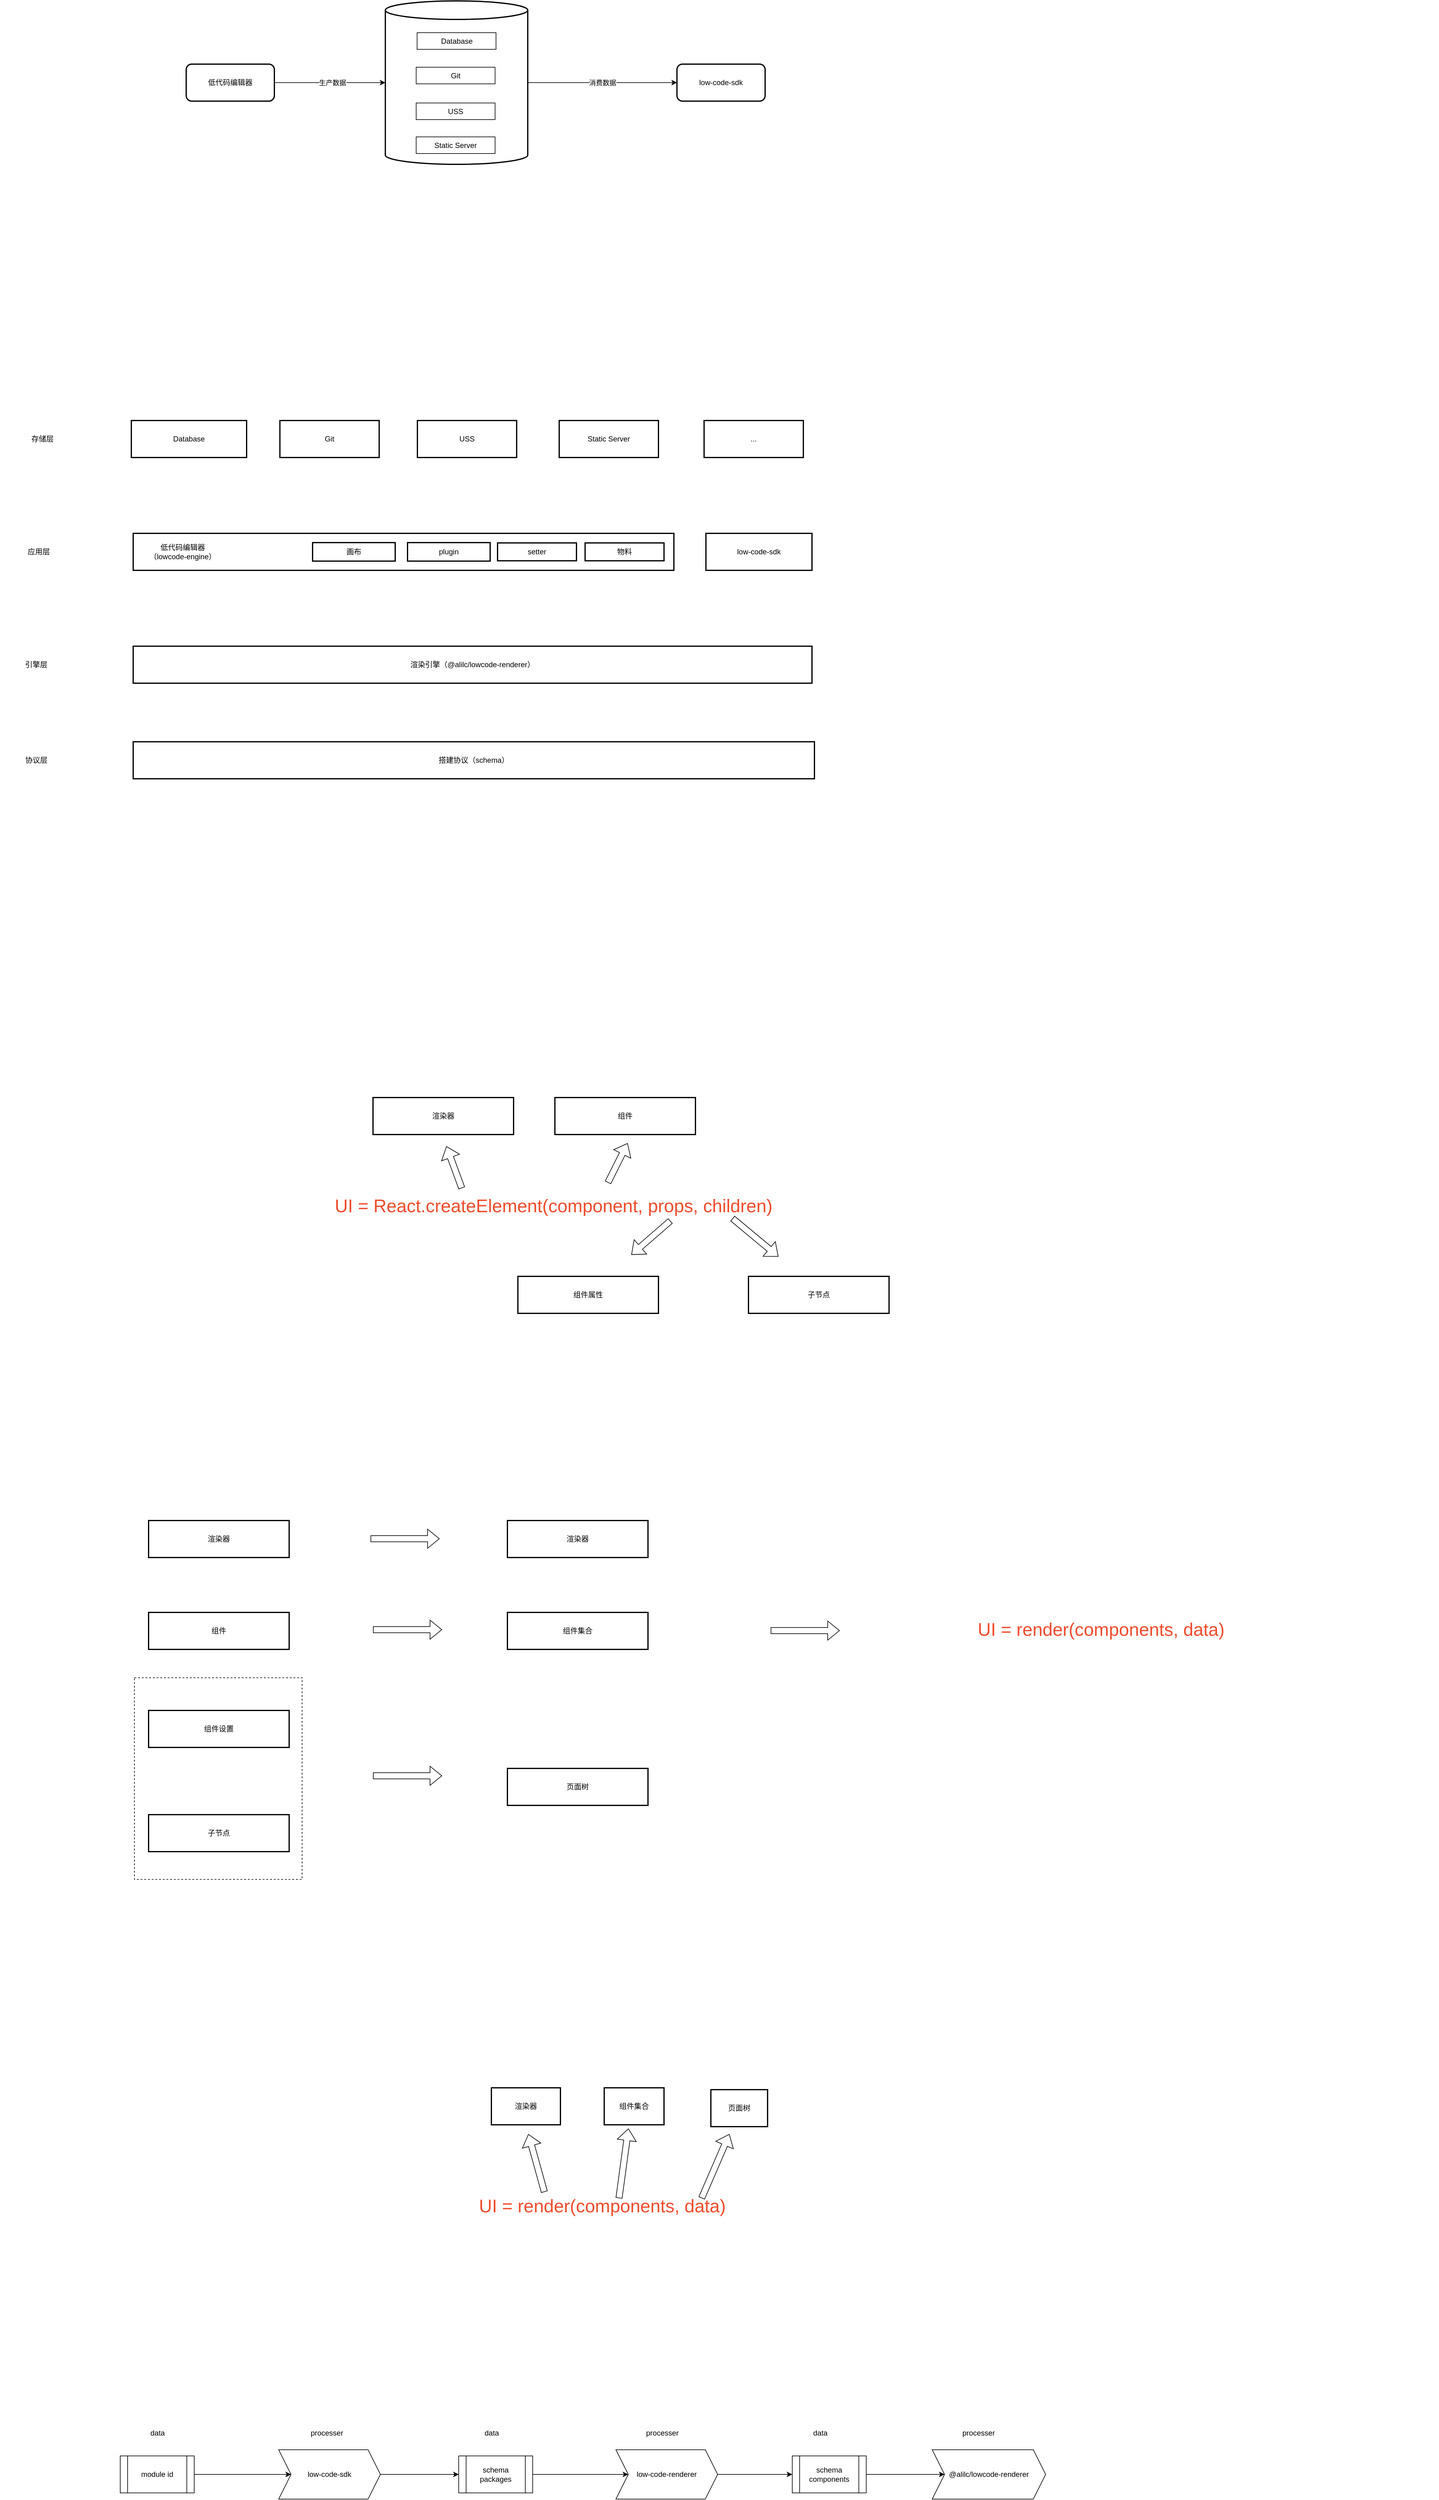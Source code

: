 <mxfile version="22.1.18" type="github">
  <diagram name="第 1 页" id="Ru8qunhcTC8Fts-bk-nv">
    <mxGraphModel dx="2860" dy="1966" grid="0" gridSize="10" guides="1" tooltips="1" connect="1" arrows="1" fold="1" page="0" pageScale="1" pageWidth="827" pageHeight="1169" math="0" shadow="0">
      <root>
        <mxCell id="0" />
        <mxCell id="1" parent="0" />
        <mxCell id="tGqpz7tcLyGyesHKDpgI-28" value="" style="rounded=0;whiteSpace=wrap;html=1;dashed=1;" parent="1" vertex="1">
          <mxGeometry x="-497" y="2130" width="272" height="327" as="geometry" />
        </mxCell>
        <mxCell id="WdwnKccdSxa5qRJBsbH4-1" value="渲染引擎（@alilc/lowcode-renderer）" style="rounded=0;whiteSpace=wrap;html=1;strokeWidth=2;" parent="1" vertex="1">
          <mxGeometry x="-499" y="457" width="1101" height="60" as="geometry" />
        </mxCell>
        <mxCell id="WdwnKccdSxa5qRJBsbH4-5" value="" style="rounded=0;whiteSpace=wrap;html=1;strokeWidth=2;" parent="1" vertex="1">
          <mxGeometry x="-499" y="274" width="877" height="60" as="geometry" />
        </mxCell>
        <mxCell id="WdwnKccdSxa5qRJBsbH4-6" value="引擎层" style="text;html=1;strokeColor=none;fillColor=none;align=center;verticalAlign=middle;whiteSpace=wrap;rounded=0;" parent="1" vertex="1">
          <mxGeometry x="-715" y="472" width="118" height="30" as="geometry" />
        </mxCell>
        <mxCell id="WdwnKccdSxa5qRJBsbH4-7" value="协议层" style="text;html=1;strokeColor=none;fillColor=none;align=center;verticalAlign=middle;whiteSpace=wrap;rounded=0;" parent="1" vertex="1">
          <mxGeometry x="-686" y="627" width="60" height="30" as="geometry" />
        </mxCell>
        <mxCell id="WdwnKccdSxa5qRJBsbH4-8" value="搭建协议（schema）" style="rounded=0;whiteSpace=wrap;html=1;strokeWidth=2;" parent="1" vertex="1">
          <mxGeometry x="-499" y="612" width="1105" height="60" as="geometry" />
        </mxCell>
        <mxCell id="WdwnKccdSxa5qRJBsbH4-9" value="low-code-sdk" style="rounded=0;whiteSpace=wrap;html=1;strokeWidth=2;" parent="1" vertex="1">
          <mxGeometry x="430" y="274" width="172" height="60" as="geometry" />
        </mxCell>
        <mxCell id="WdwnKccdSxa5qRJBsbH4-10" value="应用层" style="text;html=1;strokeColor=none;fillColor=none;align=center;verticalAlign=middle;whiteSpace=wrap;rounded=0;" parent="1" vertex="1">
          <mxGeometry x="-711" y="289" width="118" height="30" as="geometry" />
        </mxCell>
        <mxCell id="tGqpz7tcLyGyesHKDpgI-4" value="plugin" style="rounded=0;whiteSpace=wrap;html=1;strokeWidth=2;" parent="1" vertex="1">
          <mxGeometry x="-54" y="289" width="134" height="30" as="geometry" />
        </mxCell>
        <mxCell id="tGqpz7tcLyGyesHKDpgI-5" value="setter" style="rounded=0;whiteSpace=wrap;html=1;strokeWidth=2;" parent="1" vertex="1">
          <mxGeometry x="92" y="289.5" width="128" height="29" as="geometry" />
        </mxCell>
        <mxCell id="tGqpz7tcLyGyesHKDpgI-6" value="低代码编辑器&lt;br&gt;（lowcode-engine）" style="text;html=1;strokeColor=none;fillColor=none;align=center;verticalAlign=middle;whiteSpace=wrap;rounded=0;" parent="1" vertex="1">
          <mxGeometry x="-497" y="289" width="157" height="30" as="geometry" />
        </mxCell>
        <mxCell id="tGqpz7tcLyGyesHKDpgI-7" value="物料" style="rounded=0;whiteSpace=wrap;html=1;strokeWidth=2;" parent="1" vertex="1">
          <mxGeometry x="234" y="289.5" width="128" height="29" as="geometry" />
        </mxCell>
        <mxCell id="tGqpz7tcLyGyesHKDpgI-8" value="&lt;p style=&quot;line-height: 1.2; margin-top: 0pt; margin-bottom: 0pt;&quot; dir=&quot;ltr&quot;&gt;&lt;/p&gt;&lt;div&gt;&lt;/div&gt;&lt;span style=&quot;font-size: 22pt; font-family: Arial, sans-serif; color: rgb(238, 77, 45); background-color: transparent; font-variant-numeric: normal; font-variant-east-asian: normal; font-variant-alternates: normal; font-variant-position: normal; vertical-align: baseline;&quot;&gt;UI = React.createElement(component, props, children)&lt;/span&gt;&lt;p&gt;&lt;/p&gt;&lt;span id=&quot;docs-internal-guid-0cc672cc-7fff-4d5a-5a06-22df13a6e09c&quot;&gt;&lt;/span&gt;" style="text;html=1;strokeColor=none;fillColor=none;align=center;verticalAlign=middle;whiteSpace=wrap;rounded=0;" parent="1" vertex="1">
          <mxGeometry x="-364" y="1355" width="1094" height="30" as="geometry" />
        </mxCell>
        <mxCell id="tGqpz7tcLyGyesHKDpgI-10" value="渲染器" style="rounded=0;whiteSpace=wrap;html=1;strokeWidth=2;" parent="1" vertex="1">
          <mxGeometry x="-110" y="1189" width="228" height="60" as="geometry" />
        </mxCell>
        <mxCell id="tGqpz7tcLyGyesHKDpgI-11" value="组件属性" style="rounded=0;whiteSpace=wrap;html=1;strokeWidth=2;" parent="1" vertex="1">
          <mxGeometry x="125" y="1479" width="228" height="60" as="geometry" />
        </mxCell>
        <mxCell id="tGqpz7tcLyGyesHKDpgI-12" value="组件" style="rounded=0;whiteSpace=wrap;html=1;strokeWidth=2;" parent="1" vertex="1">
          <mxGeometry x="185" y="1189" width="228" height="60" as="geometry" />
        </mxCell>
        <mxCell id="tGqpz7tcLyGyesHKDpgI-13" value="子节点" style="rounded=0;whiteSpace=wrap;html=1;strokeWidth=2;" parent="1" vertex="1">
          <mxGeometry x="499" y="1479" width="228" height="60" as="geometry" />
        </mxCell>
        <mxCell id="tGqpz7tcLyGyesHKDpgI-14" value="" style="shape=flexArrow;endArrow=classic;html=1;rounded=0;" parent="1" edge="1">
          <mxGeometry width="50" height="50" relative="1" as="geometry">
            <mxPoint x="34" y="1336" as="sourcePoint" />
            <mxPoint x="9" y="1268" as="targetPoint" />
          </mxGeometry>
        </mxCell>
        <mxCell id="tGqpz7tcLyGyesHKDpgI-15" value="" style="shape=flexArrow;endArrow=classic;html=1;rounded=0;" parent="1" edge="1">
          <mxGeometry width="50" height="50" relative="1" as="geometry">
            <mxPoint x="271" y="1327" as="sourcePoint" />
            <mxPoint x="303" y="1263" as="targetPoint" />
          </mxGeometry>
        </mxCell>
        <mxCell id="tGqpz7tcLyGyesHKDpgI-16" value="" style="shape=flexArrow;endArrow=classic;html=1;rounded=0;" parent="1" edge="1">
          <mxGeometry width="50" height="50" relative="1" as="geometry">
            <mxPoint x="372.41" y="1389" as="sourcePoint" />
            <mxPoint x="308.998" y="1444" as="targetPoint" />
          </mxGeometry>
        </mxCell>
        <mxCell id="tGqpz7tcLyGyesHKDpgI-17" value="" style="shape=flexArrow;endArrow=classic;html=1;rounded=0;" parent="1" edge="1">
          <mxGeometry width="50" height="50" relative="1" as="geometry">
            <mxPoint x="473" y="1385" as="sourcePoint" />
            <mxPoint x="547.59" y="1447" as="targetPoint" />
          </mxGeometry>
        </mxCell>
        <mxCell id="tGqpz7tcLyGyesHKDpgI-18" value="渲染器" style="rounded=0;whiteSpace=wrap;html=1;strokeWidth=2;" parent="1" vertex="1">
          <mxGeometry x="-474" y="1875" width="228" height="60" as="geometry" />
        </mxCell>
        <mxCell id="tGqpz7tcLyGyesHKDpgI-19" value="组件" style="rounded=0;whiteSpace=wrap;html=1;strokeWidth=2;" parent="1" vertex="1">
          <mxGeometry x="-474" y="2024" width="228" height="60" as="geometry" />
        </mxCell>
        <mxCell id="tGqpz7tcLyGyesHKDpgI-20" value="组件设置" style="rounded=0;whiteSpace=wrap;html=1;strokeWidth=2;" parent="1" vertex="1">
          <mxGeometry x="-474" y="2183" width="228" height="60" as="geometry" />
        </mxCell>
        <mxCell id="tGqpz7tcLyGyesHKDpgI-21" value="子节点" style="rounded=0;whiteSpace=wrap;html=1;strokeWidth=2;" parent="1" vertex="1">
          <mxGeometry x="-474" y="2352" width="228" height="60" as="geometry" />
        </mxCell>
        <mxCell id="tGqpz7tcLyGyesHKDpgI-22" value="渲染器" style="rounded=0;whiteSpace=wrap;html=1;strokeWidth=2;" parent="1" vertex="1">
          <mxGeometry x="108" y="1875" width="228" height="60" as="geometry" />
        </mxCell>
        <mxCell id="tGqpz7tcLyGyesHKDpgI-23" value="组件集合" style="rounded=0;whiteSpace=wrap;html=1;strokeWidth=2;" parent="1" vertex="1">
          <mxGeometry x="108" y="2024" width="228" height="60" as="geometry" />
        </mxCell>
        <mxCell id="tGqpz7tcLyGyesHKDpgI-24" value="页面树" style="rounded=0;whiteSpace=wrap;html=1;strokeWidth=2;" parent="1" vertex="1">
          <mxGeometry x="108" y="2277" width="228" height="60" as="geometry" />
        </mxCell>
        <mxCell id="tGqpz7tcLyGyesHKDpgI-25" value="" style="shape=flexArrow;endArrow=classic;html=1;rounded=0;" parent="1" edge="1">
          <mxGeometry width="50" height="50" relative="1" as="geometry">
            <mxPoint x="-114" y="1904.5" as="sourcePoint" />
            <mxPoint x="-2" y="1904.5" as="targetPoint" />
          </mxGeometry>
        </mxCell>
        <mxCell id="tGqpz7tcLyGyesHKDpgI-26" value="" style="shape=flexArrow;endArrow=classic;html=1;rounded=0;" parent="1" edge="1">
          <mxGeometry width="50" height="50" relative="1" as="geometry">
            <mxPoint x="-110" y="2052" as="sourcePoint" />
            <mxPoint x="2" y="2052" as="targetPoint" />
          </mxGeometry>
        </mxCell>
        <mxCell id="tGqpz7tcLyGyesHKDpgI-27" value="" style="shape=flexArrow;endArrow=classic;html=1;rounded=0;" parent="1" edge="1">
          <mxGeometry width="50" height="50" relative="1" as="geometry">
            <mxPoint x="-110" y="2289" as="sourcePoint" />
            <mxPoint x="2" y="2289" as="targetPoint" />
          </mxGeometry>
        </mxCell>
        <mxCell id="tGqpz7tcLyGyesHKDpgI-29" value="" style="shape=flexArrow;endArrow=classic;html=1;rounded=0;" parent="1" edge="1">
          <mxGeometry width="50" height="50" relative="1" as="geometry">
            <mxPoint x="535" y="2053.5" as="sourcePoint" />
            <mxPoint x="647" y="2053.5" as="targetPoint" />
          </mxGeometry>
        </mxCell>
        <mxCell id="tGqpz7tcLyGyesHKDpgI-30" value="&lt;p style=&quot;line-height: 1.2; margin-top: 0pt; margin-bottom: 0pt;&quot; dir=&quot;ltr&quot;&gt;&lt;/p&gt;&lt;div&gt;&lt;/div&gt;&lt;span style=&quot;font-size: 22pt; font-family: Arial, sans-serif; color: rgb(238, 77, 45); background-color: transparent; font-variant-numeric: normal; font-variant-east-asian: normal; font-variant-alternates: normal; font-variant-position: normal; vertical-align: baseline;&quot;&gt;UI = render(components, data)&lt;/span&gt;&lt;p&gt;&lt;/p&gt;&lt;span id=&quot;docs-internal-guid-0cc672cc-7fff-4d5a-5a06-22df13a6e09c&quot;&gt;&lt;/span&gt;" style="text;html=1;strokeColor=none;fillColor=none;align=center;verticalAlign=middle;whiteSpace=wrap;rounded=0;" parent="1" vertex="1">
          <mxGeometry x="524" y="2042" width="1094" height="30" as="geometry" />
        </mxCell>
        <mxCell id="tGqpz7tcLyGyesHKDpgI-31" value="&lt;p style=&quot;line-height: 1.2; margin-top: 0pt; margin-bottom: 0pt;&quot; dir=&quot;ltr&quot;&gt;&lt;/p&gt;&lt;div&gt;&lt;/div&gt;&lt;span style=&quot;font-size: 22pt; font-family: Arial, sans-serif; color: rgb(238, 77, 45); background-color: transparent; font-variant-numeric: normal; font-variant-east-asian: normal; font-variant-alternates: normal; font-variant-position: normal; vertical-align: baseline;&quot;&gt;UI = render(components, data)&lt;/span&gt;&lt;p&gt;&lt;/p&gt;&lt;span id=&quot;docs-internal-guid-0cc672cc-7fff-4d5a-5a06-22df13a6e09c&quot;&gt;&lt;/span&gt;" style="text;html=1;strokeColor=none;fillColor=none;align=center;verticalAlign=middle;whiteSpace=wrap;rounded=0;" parent="1" vertex="1">
          <mxGeometry x="-285" y="2977" width="1094" height="30" as="geometry" />
        </mxCell>
        <mxCell id="tGqpz7tcLyGyesHKDpgI-33" value="渲染器" style="rounded=0;whiteSpace=wrap;html=1;strokeWidth=2;" parent="1" vertex="1">
          <mxGeometry x="82" y="2795" width="112" height="60" as="geometry" />
        </mxCell>
        <mxCell id="tGqpz7tcLyGyesHKDpgI-34" value="" style="shape=flexArrow;endArrow=classic;html=1;rounded=0;" parent="1" edge="1">
          <mxGeometry width="50" height="50" relative="1" as="geometry">
            <mxPoint x="168" y="2964" as="sourcePoint" />
            <mxPoint x="142" y="2870" as="targetPoint" />
          </mxGeometry>
        </mxCell>
        <mxCell id="tGqpz7tcLyGyesHKDpgI-35" value="组件集合" style="rounded=0;whiteSpace=wrap;html=1;strokeWidth=2;" parent="1" vertex="1">
          <mxGeometry x="265" y="2795" width="97" height="60" as="geometry" />
        </mxCell>
        <mxCell id="tGqpz7tcLyGyesHKDpgI-36" value="" style="shape=flexArrow;endArrow=classic;html=1;rounded=0;exitX=0.55;exitY=-0.033;exitDx=0;exitDy=0;exitPerimeter=0;" parent="1" edge="1">
          <mxGeometry width="50" height="50" relative="1" as="geometry">
            <mxPoint x="289.0" y="2974.01" as="sourcePoint" />
            <mxPoint x="304.3" y="2861" as="targetPoint" />
          </mxGeometry>
        </mxCell>
        <mxCell id="tGqpz7tcLyGyesHKDpgI-37" value="页面树" style="rounded=0;whiteSpace=wrap;html=1;strokeWidth=2;" parent="1" vertex="1">
          <mxGeometry x="438" y="2798" width="92" height="60" as="geometry" />
        </mxCell>
        <mxCell id="tGqpz7tcLyGyesHKDpgI-38" value="" style="shape=flexArrow;endArrow=classic;html=1;rounded=0;" parent="1" edge="1">
          <mxGeometry width="50" height="50" relative="1" as="geometry">
            <mxPoint x="423" y="2974" as="sourcePoint" />
            <mxPoint x="468" y="2870" as="targetPoint" />
          </mxGeometry>
        </mxCell>
        <mxCell id="tGqpz7tcLyGyesHKDpgI-41" value="存储层" style="text;html=1;strokeColor=none;fillColor=none;align=center;verticalAlign=middle;whiteSpace=wrap;rounded=0;" parent="1" vertex="1">
          <mxGeometry x="-705" y="106" width="118" height="30" as="geometry" />
        </mxCell>
        <mxCell id="tGqpz7tcLyGyesHKDpgI-42" value="Database" style="rounded=0;whiteSpace=wrap;html=1;strokeWidth=2;" parent="1" vertex="1">
          <mxGeometry x="-502" y="91" width="187" height="60" as="geometry" />
        </mxCell>
        <mxCell id="tGqpz7tcLyGyesHKDpgI-43" value="Git" style="rounded=0;whiteSpace=wrap;html=1;strokeWidth=2;" parent="1" vertex="1">
          <mxGeometry x="-261" y="91" width="161" height="60" as="geometry" />
        </mxCell>
        <mxCell id="tGqpz7tcLyGyesHKDpgI-44" value="USS" style="rounded=0;whiteSpace=wrap;html=1;strokeWidth=2;" parent="1" vertex="1">
          <mxGeometry x="-38" y="91" width="161" height="60" as="geometry" />
        </mxCell>
        <mxCell id="tGqpz7tcLyGyesHKDpgI-45" value="Static Server" style="rounded=0;whiteSpace=wrap;html=1;strokeWidth=2;" parent="1" vertex="1">
          <mxGeometry x="192" y="91" width="161" height="60" as="geometry" />
        </mxCell>
        <mxCell id="tGqpz7tcLyGyesHKDpgI-48" style="edgeStyle=orthogonalEdgeStyle;rounded=0;orthogonalLoop=1;jettySize=auto;html=1;" parent="1" source="tGqpz7tcLyGyesHKDpgI-46" target="tGqpz7tcLyGyesHKDpgI-47" edge="1">
          <mxGeometry relative="1" as="geometry" />
        </mxCell>
        <mxCell id="tGqpz7tcLyGyesHKDpgI-49" value="生产数据" style="edgeLabel;html=1;align=center;verticalAlign=middle;resizable=0;points=[];" parent="tGqpz7tcLyGyesHKDpgI-48" vertex="1" connectable="0">
          <mxGeometry x="0.022" y="3" relative="1" as="geometry">
            <mxPoint x="2" y="3" as="offset" />
          </mxGeometry>
        </mxCell>
        <mxCell id="tGqpz7tcLyGyesHKDpgI-46" value="低代码编辑器" style="rounded=1;whiteSpace=wrap;html=1;strokeWidth=2;" parent="1" vertex="1">
          <mxGeometry x="-413" y="-487" width="143" height="60" as="geometry" />
        </mxCell>
        <mxCell id="tGqpz7tcLyGyesHKDpgI-56" value="消费数据" style="edgeStyle=orthogonalEdgeStyle;rounded=0;orthogonalLoop=1;jettySize=auto;html=1;" parent="1" source="tGqpz7tcLyGyesHKDpgI-47" target="tGqpz7tcLyGyesHKDpgI-57" edge="1">
          <mxGeometry relative="1" as="geometry">
            <mxPoint x="276.5" y="-457" as="targetPoint" />
          </mxGeometry>
        </mxCell>
        <mxCell id="tGqpz7tcLyGyesHKDpgI-47" value="" style="shape=cylinder3;whiteSpace=wrap;html=1;boundedLbl=1;backgroundOutline=1;size=15;strokeWidth=2;" parent="1" vertex="1">
          <mxGeometry x="-90" y="-589.5" width="231" height="265" as="geometry" />
        </mxCell>
        <mxCell id="tGqpz7tcLyGyesHKDpgI-50" value="Database" style="rounded=0;whiteSpace=wrap;html=1;strokeWidth=1;" parent="1" vertex="1">
          <mxGeometry x="-38.5" y="-538" width="128" height="27" as="geometry" />
        </mxCell>
        <mxCell id="tGqpz7tcLyGyesHKDpgI-51" value="Git" style="rounded=0;whiteSpace=wrap;html=1;strokeWidth=1;" parent="1" vertex="1">
          <mxGeometry x="-40" y="-482" width="128" height="27" as="geometry" />
        </mxCell>
        <mxCell id="tGqpz7tcLyGyesHKDpgI-52" value="USS" style="rounded=0;whiteSpace=wrap;html=1;strokeWidth=1;" parent="1" vertex="1">
          <mxGeometry x="-40" y="-424" width="128" height="27" as="geometry" />
        </mxCell>
        <mxCell id="tGqpz7tcLyGyesHKDpgI-53" value="Static Server" style="rounded=0;whiteSpace=wrap;html=1;strokeWidth=1;" parent="1" vertex="1">
          <mxGeometry x="-40" y="-369" width="128" height="27" as="geometry" />
        </mxCell>
        <mxCell id="tGqpz7tcLyGyesHKDpgI-54" value="..." style="rounded=0;whiteSpace=wrap;html=1;strokeWidth=2;" parent="1" vertex="1">
          <mxGeometry x="427" y="91" width="161" height="60" as="geometry" />
        </mxCell>
        <mxCell id="tGqpz7tcLyGyesHKDpgI-57" value="low-code-sdk" style="rounded=1;whiteSpace=wrap;html=1;strokeWidth=2;" parent="1" vertex="1">
          <mxGeometry x="383" y="-487" width="143" height="60" as="geometry" />
        </mxCell>
        <mxCell id="tGqpz7tcLyGyesHKDpgI-58" value="画布" style="rounded=0;whiteSpace=wrap;html=1;strokeWidth=2;" parent="1" vertex="1">
          <mxGeometry x="-208" y="289" width="134" height="30" as="geometry" />
        </mxCell>
        <mxCell id="9NOWo0rBL_ovNi0zvGbZ-9" style="edgeStyle=orthogonalEdgeStyle;rounded=0;orthogonalLoop=1;jettySize=auto;html=1;" edge="1" parent="1" source="9NOWo0rBL_ovNi0zvGbZ-2" target="9NOWo0rBL_ovNi0zvGbZ-8">
          <mxGeometry relative="1" as="geometry" />
        </mxCell>
        <mxCell id="9NOWo0rBL_ovNi0zvGbZ-2" value="low-code-sdk" style="shape=step;perimeter=stepPerimeter;whiteSpace=wrap;html=1;fixedSize=1;" vertex="1" parent="1">
          <mxGeometry x="-263" y="3382" width="165" height="80" as="geometry" />
        </mxCell>
        <mxCell id="9NOWo0rBL_ovNi0zvGbZ-7" style="edgeStyle=orthogonalEdgeStyle;rounded=0;orthogonalLoop=1;jettySize=auto;html=1;" edge="1" parent="1" source="9NOWo0rBL_ovNi0zvGbZ-6" target="9NOWo0rBL_ovNi0zvGbZ-2">
          <mxGeometry relative="1" as="geometry" />
        </mxCell>
        <mxCell id="9NOWo0rBL_ovNi0zvGbZ-6" value="module id" style="shape=process;whiteSpace=wrap;html=1;backgroundOutline=1;" vertex="1" parent="1">
          <mxGeometry x="-520" y="3392" width="120" height="60" as="geometry" />
        </mxCell>
        <mxCell id="9NOWo0rBL_ovNi0zvGbZ-11" style="edgeStyle=orthogonalEdgeStyle;rounded=0;orthogonalLoop=1;jettySize=auto;html=1;" edge="1" parent="1" source="9NOWo0rBL_ovNi0zvGbZ-8" target="9NOWo0rBL_ovNi0zvGbZ-10">
          <mxGeometry relative="1" as="geometry" />
        </mxCell>
        <mxCell id="9NOWo0rBL_ovNi0zvGbZ-8" value="schema&lt;br&gt;packages" style="shape=process;whiteSpace=wrap;html=1;backgroundOutline=1;" vertex="1" parent="1">
          <mxGeometry x="29" y="3392" width="120" height="60" as="geometry" />
        </mxCell>
        <mxCell id="9NOWo0rBL_ovNi0zvGbZ-13" style="edgeStyle=orthogonalEdgeStyle;rounded=0;orthogonalLoop=1;jettySize=auto;html=1;" edge="1" parent="1" source="9NOWo0rBL_ovNi0zvGbZ-10" target="9NOWo0rBL_ovNi0zvGbZ-12">
          <mxGeometry relative="1" as="geometry" />
        </mxCell>
        <mxCell id="9NOWo0rBL_ovNi0zvGbZ-10" value="low-code-renderer" style="shape=step;perimeter=stepPerimeter;whiteSpace=wrap;html=1;fixedSize=1;" vertex="1" parent="1">
          <mxGeometry x="284" y="3382" width="165" height="80" as="geometry" />
        </mxCell>
        <mxCell id="9NOWo0rBL_ovNi0zvGbZ-20" style="edgeStyle=orthogonalEdgeStyle;rounded=0;orthogonalLoop=1;jettySize=auto;html=1;" edge="1" parent="1" source="9NOWo0rBL_ovNi0zvGbZ-12" target="9NOWo0rBL_ovNi0zvGbZ-19">
          <mxGeometry relative="1" as="geometry" />
        </mxCell>
        <mxCell id="9NOWo0rBL_ovNi0zvGbZ-12" value="schema&lt;br&gt;components" style="shape=process;whiteSpace=wrap;html=1;backgroundOutline=1;" vertex="1" parent="1">
          <mxGeometry x="570" y="3392" width="120" height="60" as="geometry" />
        </mxCell>
        <mxCell id="9NOWo0rBL_ovNi0zvGbZ-14" value="data" style="text;strokeColor=none;fillColor=none;align=left;verticalAlign=middle;spacingLeft=4;spacingRight=4;overflow=hidden;points=[[0,0.5],[1,0.5]];portConstraint=eastwest;rotatable=0;whiteSpace=wrap;html=1;" vertex="1" parent="1">
          <mxGeometry x="-477" y="3340" width="80" height="30" as="geometry" />
        </mxCell>
        <mxCell id="9NOWo0rBL_ovNi0zvGbZ-15" value="processer" style="text;strokeColor=none;fillColor=none;align=left;verticalAlign=middle;spacingLeft=4;spacingRight=4;overflow=hidden;points=[[0,0.5],[1,0.5]];portConstraint=eastwest;rotatable=0;whiteSpace=wrap;html=1;" vertex="1" parent="1">
          <mxGeometry x="-217" y="3340" width="80" height="30" as="geometry" />
        </mxCell>
        <mxCell id="9NOWo0rBL_ovNi0zvGbZ-16" value="data" style="text;strokeColor=none;fillColor=none;align=left;verticalAlign=middle;spacingLeft=4;spacingRight=4;overflow=hidden;points=[[0,0.5],[1,0.5]];portConstraint=eastwest;rotatable=0;whiteSpace=wrap;html=1;" vertex="1" parent="1">
          <mxGeometry x="65" y="3340" width="80" height="30" as="geometry" />
        </mxCell>
        <mxCell id="9NOWo0rBL_ovNi0zvGbZ-17" value="processer" style="text;strokeColor=none;fillColor=none;align=left;verticalAlign=middle;spacingLeft=4;spacingRight=4;overflow=hidden;points=[[0,0.5],[1,0.5]];portConstraint=eastwest;rotatable=0;whiteSpace=wrap;html=1;" vertex="1" parent="1">
          <mxGeometry x="326.5" y="3340" width="80" height="30" as="geometry" />
        </mxCell>
        <mxCell id="9NOWo0rBL_ovNi0zvGbZ-18" value="data" style="text;strokeColor=none;fillColor=none;align=left;verticalAlign=middle;spacingLeft=4;spacingRight=4;overflow=hidden;points=[[0,0.5],[1,0.5]];portConstraint=eastwest;rotatable=0;whiteSpace=wrap;html=1;" vertex="1" parent="1">
          <mxGeometry x="598" y="3340" width="80" height="30" as="geometry" />
        </mxCell>
        <mxCell id="9NOWo0rBL_ovNi0zvGbZ-19" value="@alilc/lowcode-renderer" style="shape=step;perimeter=stepPerimeter;whiteSpace=wrap;html=1;fixedSize=1;" vertex="1" parent="1">
          <mxGeometry x="797" y="3382" width="184" height="80" as="geometry" />
        </mxCell>
        <mxCell id="9NOWo0rBL_ovNi0zvGbZ-21" value="processer" style="text;strokeColor=none;fillColor=none;align=left;verticalAlign=middle;spacingLeft=4;spacingRight=4;overflow=hidden;points=[[0,0.5],[1,0.5]];portConstraint=eastwest;rotatable=0;whiteSpace=wrap;html=1;" vertex="1" parent="1">
          <mxGeometry x="839.5" y="3340" width="80" height="30" as="geometry" />
        </mxCell>
      </root>
    </mxGraphModel>
  </diagram>
</mxfile>
